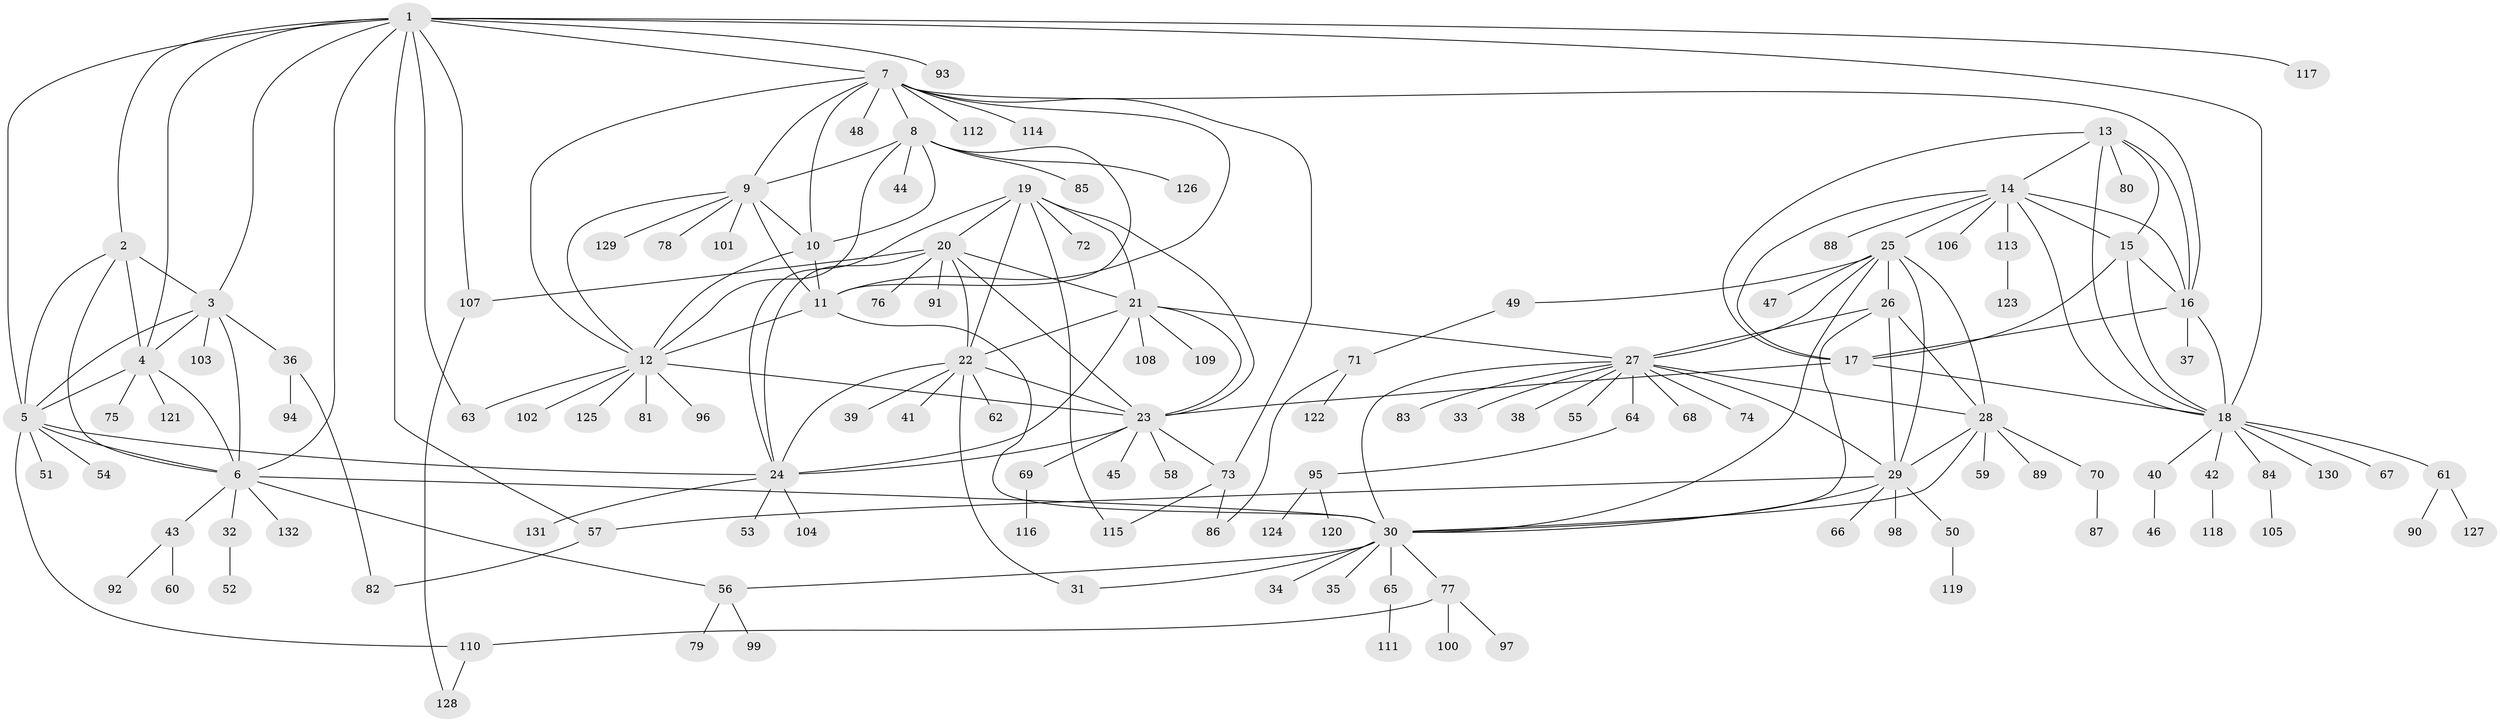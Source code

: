 // coarse degree distribution, {12: 0.010101010101010102, 4: 0.04040404040404041, 8: 0.04040404040404041, 7: 0.050505050505050504, 10: 0.020202020202020204, 9: 0.04040404040404041, 6: 0.010101010101010102, 5: 0.020202020202020204, 14: 0.010101010101010102, 13: 0.020202020202020204, 2: 0.10101010101010101, 1: 0.5959595959595959, 3: 0.04040404040404041}
// Generated by graph-tools (version 1.1) at 2025/42/03/06/25 10:42:12]
// undirected, 132 vertices, 198 edges
graph export_dot {
graph [start="1"]
  node [color=gray90,style=filled];
  1;
  2;
  3;
  4;
  5;
  6;
  7;
  8;
  9;
  10;
  11;
  12;
  13;
  14;
  15;
  16;
  17;
  18;
  19;
  20;
  21;
  22;
  23;
  24;
  25;
  26;
  27;
  28;
  29;
  30;
  31;
  32;
  33;
  34;
  35;
  36;
  37;
  38;
  39;
  40;
  41;
  42;
  43;
  44;
  45;
  46;
  47;
  48;
  49;
  50;
  51;
  52;
  53;
  54;
  55;
  56;
  57;
  58;
  59;
  60;
  61;
  62;
  63;
  64;
  65;
  66;
  67;
  68;
  69;
  70;
  71;
  72;
  73;
  74;
  75;
  76;
  77;
  78;
  79;
  80;
  81;
  82;
  83;
  84;
  85;
  86;
  87;
  88;
  89;
  90;
  91;
  92;
  93;
  94;
  95;
  96;
  97;
  98;
  99;
  100;
  101;
  102;
  103;
  104;
  105;
  106;
  107;
  108;
  109;
  110;
  111;
  112;
  113;
  114;
  115;
  116;
  117;
  118;
  119;
  120;
  121;
  122;
  123;
  124;
  125;
  126;
  127;
  128;
  129;
  130;
  131;
  132;
  1 -- 2;
  1 -- 3;
  1 -- 4;
  1 -- 5;
  1 -- 6;
  1 -- 7;
  1 -- 18;
  1 -- 57;
  1 -- 63;
  1 -- 93;
  1 -- 107;
  1 -- 117;
  2 -- 3;
  2 -- 4;
  2 -- 5;
  2 -- 6;
  3 -- 4;
  3 -- 5;
  3 -- 6;
  3 -- 36;
  3 -- 103;
  4 -- 5;
  4 -- 6;
  4 -- 75;
  4 -- 121;
  5 -- 6;
  5 -- 24;
  5 -- 51;
  5 -- 54;
  5 -- 110;
  6 -- 30;
  6 -- 32;
  6 -- 43;
  6 -- 56;
  6 -- 132;
  7 -- 8;
  7 -- 9;
  7 -- 10;
  7 -- 11;
  7 -- 12;
  7 -- 16;
  7 -- 48;
  7 -- 73;
  7 -- 112;
  7 -- 114;
  8 -- 9;
  8 -- 10;
  8 -- 11;
  8 -- 12;
  8 -- 44;
  8 -- 85;
  8 -- 126;
  9 -- 10;
  9 -- 11;
  9 -- 12;
  9 -- 78;
  9 -- 101;
  9 -- 129;
  10 -- 11;
  10 -- 12;
  11 -- 12;
  11 -- 30;
  12 -- 23;
  12 -- 63;
  12 -- 81;
  12 -- 96;
  12 -- 102;
  12 -- 125;
  13 -- 14;
  13 -- 15;
  13 -- 16;
  13 -- 17;
  13 -- 18;
  13 -- 80;
  14 -- 15;
  14 -- 16;
  14 -- 17;
  14 -- 18;
  14 -- 25;
  14 -- 88;
  14 -- 106;
  14 -- 113;
  15 -- 16;
  15 -- 17;
  15 -- 18;
  16 -- 17;
  16 -- 18;
  16 -- 37;
  17 -- 18;
  17 -- 23;
  18 -- 40;
  18 -- 42;
  18 -- 61;
  18 -- 67;
  18 -- 84;
  18 -- 130;
  19 -- 20;
  19 -- 21;
  19 -- 22;
  19 -- 23;
  19 -- 24;
  19 -- 72;
  19 -- 115;
  20 -- 21;
  20 -- 22;
  20 -- 23;
  20 -- 24;
  20 -- 76;
  20 -- 91;
  20 -- 107;
  21 -- 22;
  21 -- 23;
  21 -- 24;
  21 -- 27;
  21 -- 108;
  21 -- 109;
  22 -- 23;
  22 -- 24;
  22 -- 31;
  22 -- 39;
  22 -- 41;
  22 -- 62;
  23 -- 24;
  23 -- 45;
  23 -- 58;
  23 -- 69;
  23 -- 73;
  24 -- 53;
  24 -- 104;
  24 -- 131;
  25 -- 26;
  25 -- 27;
  25 -- 28;
  25 -- 29;
  25 -- 30;
  25 -- 47;
  25 -- 49;
  26 -- 27;
  26 -- 28;
  26 -- 29;
  26 -- 30;
  27 -- 28;
  27 -- 29;
  27 -- 30;
  27 -- 33;
  27 -- 38;
  27 -- 55;
  27 -- 64;
  27 -- 68;
  27 -- 74;
  27 -- 83;
  28 -- 29;
  28 -- 30;
  28 -- 59;
  28 -- 70;
  28 -- 89;
  29 -- 30;
  29 -- 50;
  29 -- 57;
  29 -- 66;
  29 -- 98;
  30 -- 31;
  30 -- 34;
  30 -- 35;
  30 -- 56;
  30 -- 65;
  30 -- 77;
  32 -- 52;
  36 -- 82;
  36 -- 94;
  40 -- 46;
  42 -- 118;
  43 -- 60;
  43 -- 92;
  49 -- 71;
  50 -- 119;
  56 -- 79;
  56 -- 99;
  57 -- 82;
  61 -- 90;
  61 -- 127;
  64 -- 95;
  65 -- 111;
  69 -- 116;
  70 -- 87;
  71 -- 86;
  71 -- 122;
  73 -- 86;
  73 -- 115;
  77 -- 97;
  77 -- 100;
  77 -- 110;
  84 -- 105;
  95 -- 120;
  95 -- 124;
  107 -- 128;
  110 -- 128;
  113 -- 123;
}
